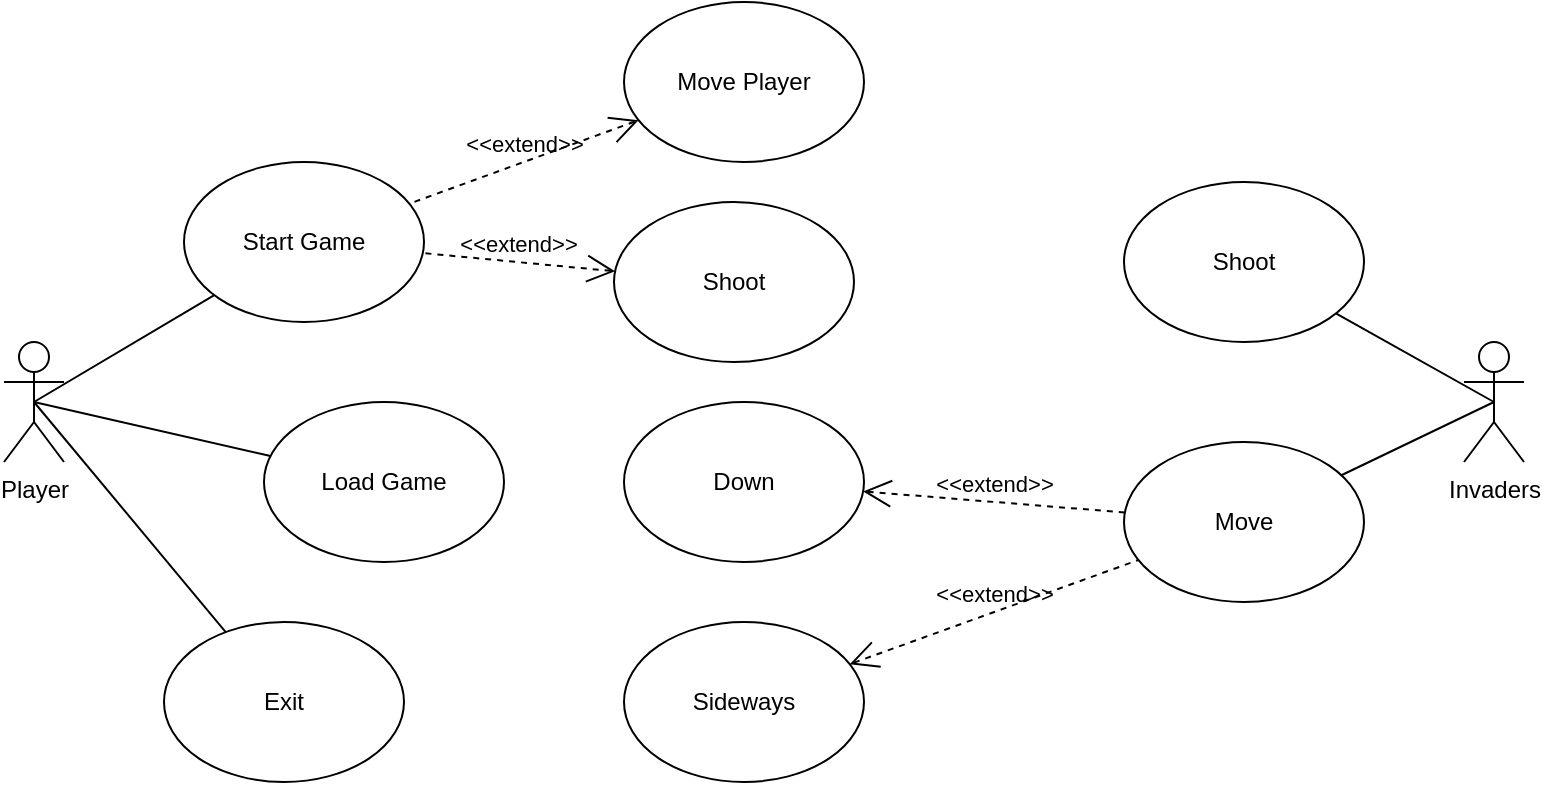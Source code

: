 <mxfile version="13.8.8" type="device"><diagram id="TQUqFXP-kHY15yci8Yl1" name="Page-1"><mxGraphModel dx="1662" dy="798" grid="1" gridSize="10" guides="1" tooltips="1" connect="1" arrows="1" fold="1" page="1" pageScale="1" pageWidth="850" pageHeight="1100" math="0" shadow="0"><root><mxCell id="0"/><mxCell id="1" parent="0"/><mxCell id="NfhP3sQTKHsg_roYrUb6-1" value="Move Player" style="ellipse;whiteSpace=wrap;html=1;" vertex="1" parent="1"><mxGeometry x="370" y="10" width="120" height="80" as="geometry"/></mxCell><mxCell id="NfhP3sQTKHsg_roYrUb6-2" value="Player" style="shape=umlActor;verticalLabelPosition=bottom;verticalAlign=top;html=1;" vertex="1" parent="1"><mxGeometry x="60" y="180" width="30" height="60" as="geometry"/></mxCell><mxCell id="NfhP3sQTKHsg_roYrUb6-3" value="Shoot" style="ellipse;whiteSpace=wrap;html=1;" vertex="1" parent="1"><mxGeometry x="365" y="110" width="120" height="80" as="geometry"/></mxCell><mxCell id="NfhP3sQTKHsg_roYrUb6-4" value="Start Game" style="ellipse;whiteSpace=wrap;html=1;" vertex="1" parent="1"><mxGeometry x="150" y="90" width="120" height="80" as="geometry"/></mxCell><mxCell id="NfhP3sQTKHsg_roYrUb6-5" value="Load Game" style="ellipse;whiteSpace=wrap;html=1;" vertex="1" parent="1"><mxGeometry x="190" y="210" width="120" height="80" as="geometry"/></mxCell><mxCell id="NfhP3sQTKHsg_roYrUb6-6" value="Exit" style="ellipse;whiteSpace=wrap;html=1;" vertex="1" parent="1"><mxGeometry x="140" y="320" width="120" height="80" as="geometry"/></mxCell><mxCell id="NfhP3sQTKHsg_roYrUb6-7" value="" style="endArrow=none;html=1;exitX=0.5;exitY=0.5;exitDx=0;exitDy=0;exitPerimeter=0;" edge="1" parent="1" source="NfhP3sQTKHsg_roYrUb6-2" target="NfhP3sQTKHsg_roYrUb6-4"><mxGeometry width="50" height="50" relative="1" as="geometry"><mxPoint x="400" y="230" as="sourcePoint"/><mxPoint x="450" y="180" as="targetPoint"/></mxGeometry></mxCell><mxCell id="NfhP3sQTKHsg_roYrUb6-8" value="" style="endArrow=none;html=1;exitX=0.5;exitY=0.5;exitDx=0;exitDy=0;exitPerimeter=0;" edge="1" parent="1" source="NfhP3sQTKHsg_roYrUb6-2" target="NfhP3sQTKHsg_roYrUb6-5"><mxGeometry width="50" height="50" relative="1" as="geometry"><mxPoint x="95.99" y="202.02" as="sourcePoint"/><mxPoint x="172" y="164" as="targetPoint"/></mxGeometry></mxCell><mxCell id="NfhP3sQTKHsg_roYrUb6-9" value="" style="endArrow=none;html=1;exitX=0.5;exitY=0.5;exitDx=0;exitDy=0;exitPerimeter=0;" edge="1" parent="1" source="NfhP3sQTKHsg_roYrUb6-2" target="NfhP3sQTKHsg_roYrUb6-6"><mxGeometry width="50" height="50" relative="1" as="geometry"><mxPoint x="105.99" y="212.02" as="sourcePoint"/><mxPoint x="182" y="174" as="targetPoint"/></mxGeometry></mxCell><mxCell id="NfhP3sQTKHsg_roYrUb6-10" value="Invaders" style="shape=umlActor;verticalLabelPosition=bottom;verticalAlign=top;html=1;" vertex="1" parent="1"><mxGeometry x="790" y="180" width="30" height="60" as="geometry"/></mxCell><mxCell id="NfhP3sQTKHsg_roYrUb6-11" value="Move" style="ellipse;whiteSpace=wrap;html=1;" vertex="1" parent="1"><mxGeometry x="620" y="230" width="120" height="80" as="geometry"/></mxCell><mxCell id="NfhP3sQTKHsg_roYrUb6-12" value="Shoot" style="ellipse;whiteSpace=wrap;html=1;" vertex="1" parent="1"><mxGeometry x="620" y="100" width="120" height="80" as="geometry"/></mxCell><mxCell id="NfhP3sQTKHsg_roYrUb6-13" value="" style="endArrow=none;html=1;exitX=0.5;exitY=0.5;exitDx=0;exitDy=0;exitPerimeter=0;" edge="1" parent="1" source="NfhP3sQTKHsg_roYrUb6-10" target="NfhP3sQTKHsg_roYrUb6-11"><mxGeometry width="50" height="50" relative="1" as="geometry"><mxPoint x="205" y="170" as="sourcePoint"/><mxPoint x="294.073" y="293.927" as="targetPoint"/></mxGeometry></mxCell><mxCell id="NfhP3sQTKHsg_roYrUb6-14" value="" style="endArrow=none;html=1;exitX=0.5;exitY=0.5;exitDx=0;exitDy=0;exitPerimeter=0;" edge="1" parent="1" source="NfhP3sQTKHsg_roYrUb6-10" target="NfhP3sQTKHsg_roYrUb6-12"><mxGeometry width="50" height="50" relative="1" as="geometry"><mxPoint x="200" y="510" as="sourcePoint"/><mxPoint x="308.113" y="480.085" as="targetPoint"/></mxGeometry></mxCell><mxCell id="NfhP3sQTKHsg_roYrUb6-15" value="Down" style="ellipse;whiteSpace=wrap;html=1;" vertex="1" parent="1"><mxGeometry x="370" y="210" width="120" height="80" as="geometry"/></mxCell><mxCell id="NfhP3sQTKHsg_roYrUb6-16" value="Sideways" style="ellipse;whiteSpace=wrap;html=1;" vertex="1" parent="1"><mxGeometry x="370" y="320" width="120" height="80" as="geometry"/></mxCell><mxCell id="NfhP3sQTKHsg_roYrUb6-17" value="&amp;lt;&amp;lt;extend&amp;gt;&amp;gt;" style="edgeStyle=none;html=1;startArrow=open;endArrow=none;startSize=12;verticalAlign=bottom;dashed=1;labelBackgroundColor=none;" edge="1" parent="1" source="NfhP3sQTKHsg_roYrUb6-15" target="NfhP3sQTKHsg_roYrUb6-11"><mxGeometry width="160" relative="1" as="geometry"><mxPoint x="450" y="370" as="sourcePoint"/><mxPoint x="610" y="370" as="targetPoint"/></mxGeometry></mxCell><mxCell id="NfhP3sQTKHsg_roYrUb6-18" value="&amp;lt;&amp;lt;extend&amp;gt;&amp;gt;" style="edgeStyle=none;html=1;startArrow=open;endArrow=none;startSize=12;verticalAlign=bottom;dashed=1;labelBackgroundColor=none;" edge="1" parent="1" source="NfhP3sQTKHsg_roYrUb6-16" target="NfhP3sQTKHsg_roYrUb6-11"><mxGeometry width="160" relative="1" as="geometry"><mxPoint x="486.334" y="417.889" as="sourcePoint"/><mxPoint x="413.666" y="442.111" as="targetPoint"/></mxGeometry></mxCell><mxCell id="NfhP3sQTKHsg_roYrUb6-19" value="&amp;lt;&amp;lt;extend&amp;gt;&amp;gt;" style="edgeStyle=none;html=1;startArrow=open;endArrow=none;startSize=12;verticalAlign=bottom;dashed=1;labelBackgroundColor=none;" edge="1" parent="1" source="NfhP3sQTKHsg_roYrUb6-1" target="NfhP3sQTKHsg_roYrUb6-4"><mxGeometry width="160" relative="1" as="geometry"><mxPoint x="437.683" y="429.584" as="sourcePoint"/><mxPoint x="302.295" y="480.39" as="targetPoint"/></mxGeometry></mxCell><mxCell id="NfhP3sQTKHsg_roYrUb6-20" value="&amp;lt;&amp;lt;extend&amp;gt;&amp;gt;" style="edgeStyle=none;html=1;startArrow=open;endArrow=none;startSize=12;verticalAlign=bottom;dashed=1;labelBackgroundColor=none;" edge="1" parent="1" source="NfhP3sQTKHsg_roYrUb6-3" target="NfhP3sQTKHsg_roYrUb6-4"><mxGeometry width="160" relative="1" as="geometry"><mxPoint x="387.182" y="78.977" as="sourcePoint"/><mxPoint x="272.674" y="120.846" as="targetPoint"/></mxGeometry></mxCell></root></mxGraphModel></diagram></mxfile>